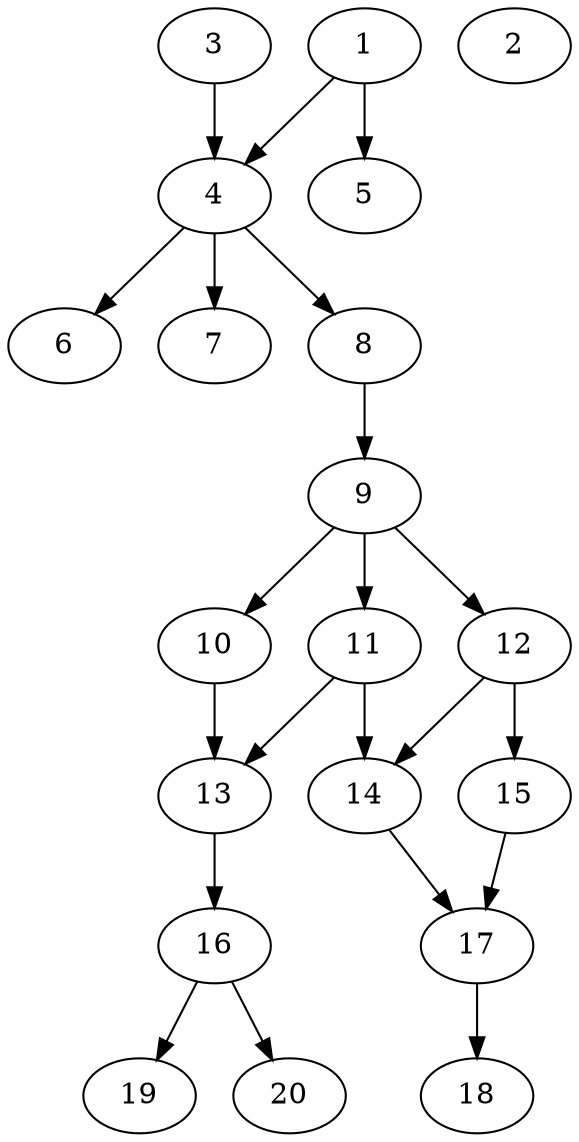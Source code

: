 // DAG automatically generated by daggen at Sat Jul 27 15:35:20 2019
// ./daggen --dot -n 20 --ccr 0.3 --fat 0.4 --regular 0.5 --density 0.5 --mindata 5242880 --maxdata 52428800 
digraph G {
  1 [size="67399680", alpha="0.03", expect_size="20219904"] 
  1 -> 4 [size ="20219904"]
  1 -> 5 [size ="20219904"]
  2 [size="137396907", alpha="0.13", expect_size="41219072"] 
  3 [size="128348160", alpha="0.12", expect_size="38504448"] 
  3 -> 4 [size ="38504448"]
  4 [size="153241600", alpha="0.14", expect_size="45972480"] 
  4 -> 6 [size ="45972480"]
  4 -> 7 [size ="45972480"]
  4 -> 8 [size ="45972480"]
  5 [size="59801600", alpha="0.03", expect_size="17940480"] 
  6 [size="133795840", alpha="0.14", expect_size="40138752"] 
  7 [size="91453440", alpha="0.01", expect_size="27436032"] 
  8 [size="89750187", alpha="0.17", expect_size="26925056"] 
  8 -> 9 [size ="26925056"]
  9 [size="116985173", alpha="0.17", expect_size="35095552"] 
  9 -> 10 [size ="35095552"]
  9 -> 11 [size ="35095552"]
  9 -> 12 [size ="35095552"]
  10 [size="64262827", alpha="0.05", expect_size="19278848"] 
  10 -> 13 [size ="19278848"]
  11 [size="45202773", alpha="0.11", expect_size="13560832"] 
  11 -> 13 [size ="13560832"]
  11 -> 14 [size ="13560832"]
  12 [size="69399893", alpha="0.09", expect_size="20819968"] 
  12 -> 14 [size ="20819968"]
  12 -> 15 [size ="20819968"]
  13 [size="173349547", alpha="0.16", expect_size="52004864"] 
  13 -> 16 [size ="52004864"]
  14 [size="111329280", alpha="0.16", expect_size="33398784"] 
  14 -> 17 [size ="33398784"]
  15 [size="64962560", alpha="0.10", expect_size="19488768"] 
  15 -> 17 [size ="19488768"]
  16 [size="92262400", alpha="0.04", expect_size="27678720"] 
  16 -> 19 [size ="27678720"]
  16 -> 20 [size ="27678720"]
  17 [size="46394027", alpha="0.16", expect_size="13918208"] 
  17 -> 18 [size ="13918208"]
  18 [size="54067200", alpha="0.13", expect_size="16220160"] 
  19 [size="31109120", alpha="0.03", expect_size="9332736"] 
  20 [size="167905280", alpha="0.04", expect_size="50371584"] 
}
